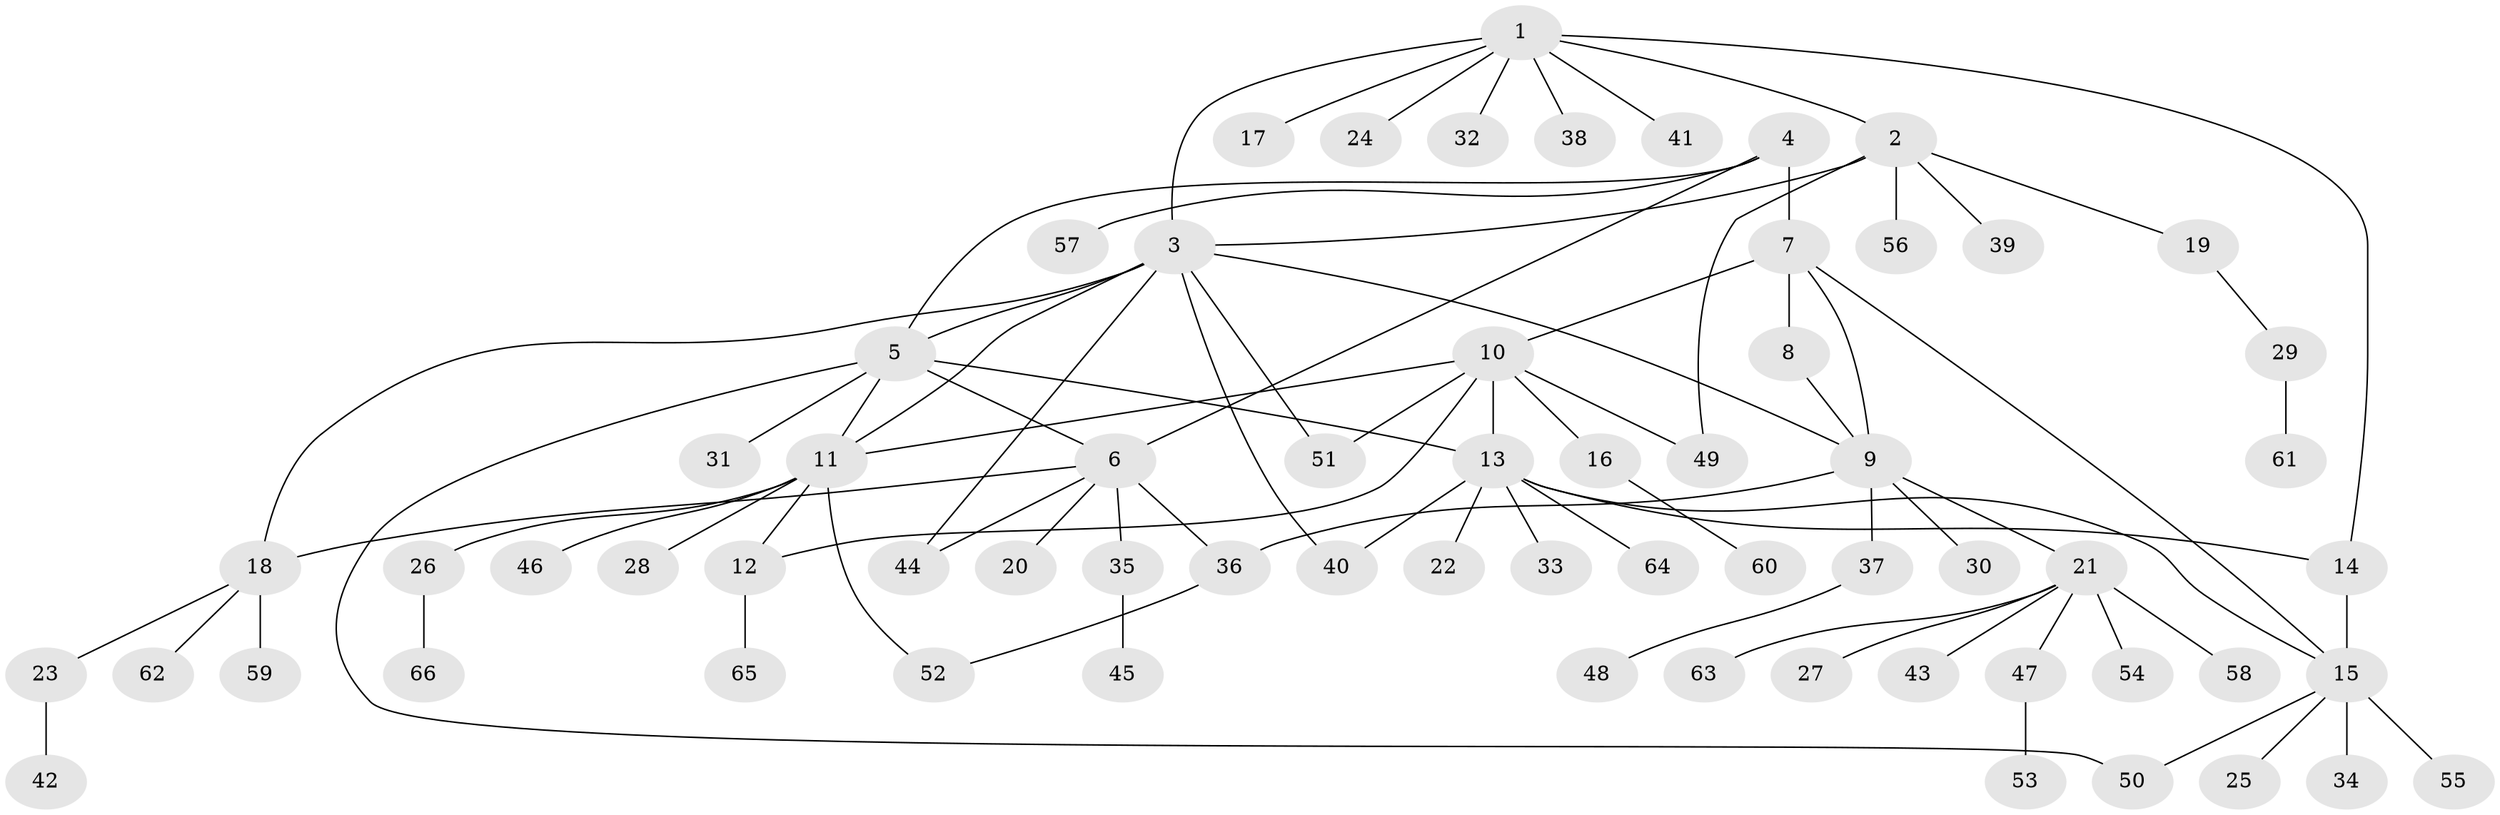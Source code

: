 // coarse degree distribution, {8: 0.030303030303030304, 4: 0.06060606060606061, 13: 0.030303030303030304, 6: 0.030303030303030304, 7: 0.09090909090909091, 10: 0.030303030303030304, 2: 0.12121212121212122, 1: 0.5757575757575758, 3: 0.030303030303030304}
// Generated by graph-tools (version 1.1) at 2025/54/03/05/25 16:54:48]
// undirected, 66 vertices, 84 edges
graph export_dot {
graph [start="1"]
  node [color=gray90,style=filled];
  1;
  2;
  3;
  4;
  5;
  6;
  7;
  8;
  9;
  10;
  11;
  12;
  13;
  14;
  15;
  16;
  17;
  18;
  19;
  20;
  21;
  22;
  23;
  24;
  25;
  26;
  27;
  28;
  29;
  30;
  31;
  32;
  33;
  34;
  35;
  36;
  37;
  38;
  39;
  40;
  41;
  42;
  43;
  44;
  45;
  46;
  47;
  48;
  49;
  50;
  51;
  52;
  53;
  54;
  55;
  56;
  57;
  58;
  59;
  60;
  61;
  62;
  63;
  64;
  65;
  66;
  1 -- 2;
  1 -- 3;
  1 -- 14;
  1 -- 17;
  1 -- 24;
  1 -- 32;
  1 -- 38;
  1 -- 41;
  2 -- 3;
  2 -- 19;
  2 -- 39;
  2 -- 49;
  2 -- 56;
  3 -- 5;
  3 -- 9;
  3 -- 11;
  3 -- 18;
  3 -- 40;
  3 -- 44;
  3 -- 51;
  4 -- 5;
  4 -- 6;
  4 -- 7;
  4 -- 57;
  5 -- 6;
  5 -- 11;
  5 -- 13;
  5 -- 31;
  5 -- 50;
  6 -- 18;
  6 -- 20;
  6 -- 35;
  6 -- 36;
  6 -- 44;
  7 -- 8;
  7 -- 9;
  7 -- 10;
  7 -- 15;
  8 -- 9;
  9 -- 21;
  9 -- 30;
  9 -- 36;
  9 -- 37;
  10 -- 11;
  10 -- 12;
  10 -- 13;
  10 -- 16;
  10 -- 49;
  10 -- 51;
  11 -- 12;
  11 -- 26;
  11 -- 28;
  11 -- 46;
  11 -- 52;
  12 -- 65;
  13 -- 14;
  13 -- 15;
  13 -- 22;
  13 -- 33;
  13 -- 40;
  13 -- 64;
  14 -- 15;
  15 -- 25;
  15 -- 34;
  15 -- 50;
  15 -- 55;
  16 -- 60;
  18 -- 23;
  18 -- 59;
  18 -- 62;
  19 -- 29;
  21 -- 27;
  21 -- 43;
  21 -- 47;
  21 -- 54;
  21 -- 58;
  21 -- 63;
  23 -- 42;
  26 -- 66;
  29 -- 61;
  35 -- 45;
  36 -- 52;
  37 -- 48;
  47 -- 53;
}
